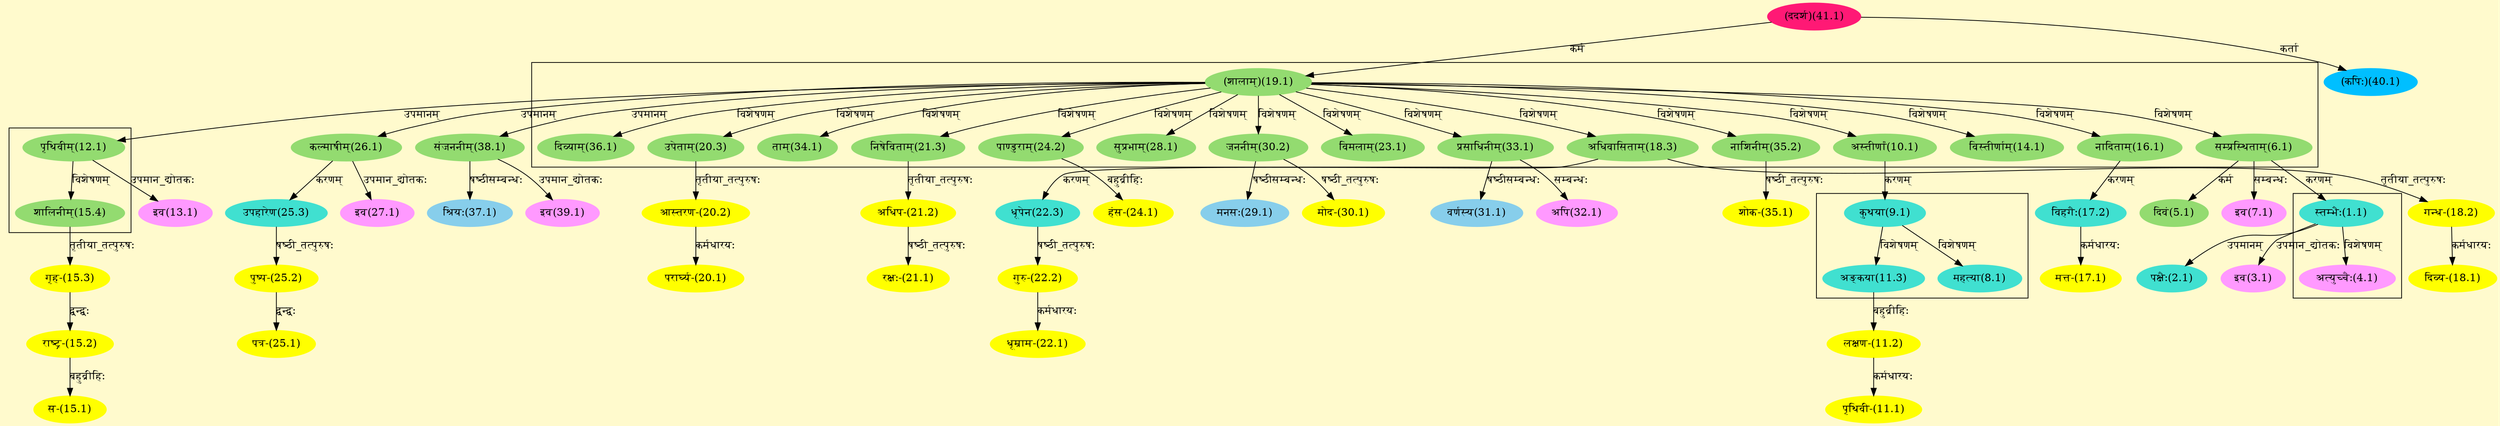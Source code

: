 digraph G{
rankdir=BT;
 compound=true;
 bgcolor="lemonchiffon1";

subgraph cluster_1{
Node4_1 [style=filled, color="#FF99FF" label = "अत्युच्चैः(4.1)"]
Node1_1 [style=filled, color="#40E0D0" label = "स्तम्भैः(1.1)"]

}

subgraph cluster_2{
Node6_1 [style=filled, color="#93DB70" label = "सम्प्रस्थिताम्(6.1)"]
Node19_1 [style=filled, color="#93DB70" label = "(शालाम्)(19.1)"]
Node10_1 [style=filled, color="#93DB70" label = "अस्तीर्णां(10.1)"]
Node14_1 [style=filled, color="#93DB70" label = "विस्तीर्णाम्(14.1)"]
Node16_1 [style=filled, color="#93DB70" label = "नादिताम्(16.1)"]
Node18_3 [style=filled, color="#93DB70" label = "अधिवासिताम्(18.3)"]
Node20_3 [style=filled, color="#93DB70" label = "उपेताम्(20.3)"]
Node21_3 [style=filled, color="#93DB70" label = "निषेविताम्(21.3)"]
Node23_1 [style=filled, color="#93DB70" label = "विमलाम्(23.1)"]
Node24_2 [style=filled, color="#93DB70" label = "पाण्डुराम्(24.2)"]
Node28_1 [style=filled, color="#93DB70" label = "सुप्रभाम्(28.1)"]
Node30_2 [style=filled, color="#93DB70" label = "जननीम्(30.2)"]
Node33_1 [style=filled, color="#93DB70" label = "प्रसाधिनीम्(33.1)"]
Node34_1 [style=filled, color="#93DB70" label = "ताम्(34.1)"]
Node35_2 [style=filled, color="#93DB70" label = "नाशिनीम्(35.2)"]
Node36_1 [style=filled, color="#93DB70" label = "दिव्याम्(36.1)"]

}

subgraph cluster_3{
Node8_1 [style=filled, color="#40E0D0" label = "महत्या(8.1)"]
Node9_1 [style=filled, color="#40E0D0" label = "कुथया(9.1)"]
Node11_3 [style=filled, color="#40E0D0" label = "अङ्कया(11.3)"]

}

subgraph cluster_4{
Node15_4 [style=filled, color="#93DB70" label = "शालिनीम्(15.4)"]
Node12_1 [style=filled, color="#93DB70" label = "पृथिवीम्(12.1)"]

}
Node1_1 [style=filled, color="#40E0D0" label = "स्तम्भैः(1.1)"]
Node6_1 [style=filled, color="#93DB70" label = "सम्प्रस्थिताम्(6.1)"]
Node2_1 [style=filled, color="#40E0D0" label = "पक्षैः(2.1)"]
Node3_1 [style=filled, color="#FF99FF" label = "इव(3.1)"]
Node5_1 [style=filled, color="#93DB70" label = "दिवं(5.1)"]
Node7_1 [style=filled, color="#FF99FF" label = "इव(7.1)"]
Node9_1 [style=filled, color="#40E0D0" label = "कुथया(9.1)"]
Node10_1 [style=filled, color="#93DB70" label = "अस्तीर्णां(10.1)"]
Node11_1 [style=filled, color="#FFFF00" label = "पृथिवी-(11.1)"]
Node11_2 [style=filled, color="#FFFF00" label = "लक्षण-(11.2)"]
Node11_3 [style=filled, color="#40E0D0" label = "अङ्कया(11.3)"]
Node12_1 [style=filled, color="#93DB70" label = "पृथिवीम्(12.1)"]
Node19_1 [style=filled, color="#93DB70" label = "(शालाम्)(19.1)"]
Node13_1 [style=filled, color="#FF99FF" label = "इव(13.1)"]
Node15_1 [style=filled, color="#FFFF00" label = "स-(15.1)"]
Node15_2 [style=filled, color="#FFFF00" label = "राष्ट्र-(15.2)"]
Node15_3 [style=filled, color="#FFFF00" label = "गृह-(15.3)"]
Node15_4 [style=filled, color="#93DB70" label = "शालिनीम्(15.4)"]
Node17_1 [style=filled, color="#FFFF00" label = "मत्त-(17.1)"]
Node17_2 [style=filled, color="#40E0D0" label = "विहगैः(17.2)"]
Node16_1 [style=filled, color="#93DB70" label = "नादिताम्(16.1)"]
Node18_1 [style=filled, color="#FFFF00" label = "दिव्य-(18.1)"]
Node18_2 [style=filled, color="#FFFF00" label = "गन्ध-(18.2)"]
Node18_3 [style=filled, color="#93DB70" label = "अधिवासिताम्(18.3)"]
Node41_1 [style=filled, color="#FF1975" label = "(ददर्श)(41.1)"]
Node20_1 [style=filled, color="#FFFF00" label = "परार्घ्य-(20.1)"]
Node20_2 [style=filled, color="#FFFF00" label = "आस्तरण-(20.2)"]
Node20_3 [style=filled, color="#93DB70" label = "उपेताम्(20.3)"]
Node21_1 [style=filled, color="#FFFF00" label = "रक्षः-(21.1)"]
Node21_2 [style=filled, color="#FFFF00" label = "अधिप-(21.2)"]
Node21_3 [style=filled, color="#93DB70" label = "निषेविताम्(21.3)"]
Node22_1 [style=filled, color="#FFFF00" label = "धूम्राम-(22.1)"]
Node22_2 [style=filled, color="#FFFF00" label = "गुरु-(22.2)"]
Node22_3 [style=filled, color="#40E0D0" label = "धूपेन(22.3)"]
Node24_1 [style=filled, color="#FFFF00" label = "हंस-(24.1)"]
Node24_2 [style=filled, color="#93DB70" label = "पाण्डुराम्(24.2)"]
Node25_1 [style=filled, color="#FFFF00" label = "पत्र-(25.1)"]
Node25_2 [style=filled, color="#FFFF00" label = "पुष्प-(25.2)"]
Node25_3 [style=filled, color="#40E0D0" label = "उपहारेण(25.3)"]
Node26_1 [style=filled, color="#93DB70" label = "कल्माषीम्(26.1)"]
Node27_1 [style=filled, color="#FF99FF" label = "इव(27.1)"]
Node29_1 [style=filled, color="#87CEEB" label = "मनसः(29.1)"]
Node30_2 [style=filled, color="#93DB70" label = "जननीम्(30.2)"]
Node30_1 [style=filled, color="#FFFF00" label = "मोद-(30.1)"]
Node31_1 [style=filled, color="#87CEEB" label = "वर्णस्य(31.1)"]
Node33_1 [style=filled, color="#93DB70" label = "प्रसाधिनीम्(33.1)"]
Node32_1 [style=filled, color="#FF99FF" label = "अपि(32.1)"]
Node35_1 [style=filled, color="#FFFF00" label = "शोक-(35.1)"]
Node35_2 [style=filled, color="#93DB70" label = "नाशिनीम्(35.2)"]
Node37_1 [style=filled, color="#87CEEB" label = "श्रियः(37.1)"]
Node38_1 [style=filled, color="#93DB70" label = "संजननीम्(38.1)"]
Node39_1 [style=filled, color="#FF99FF" label = "इव(39.1)"]
Node40_1 [style=filled, color="#00BFFF" label = "(कपिः)(40.1)"]
/* Start of Relations section */

Node1_1 -> Node6_1 [  label="करणम्"  dir="back" ]
Node2_1 -> Node1_1 [  label="उपमानम्"  dir="back" ]
Node3_1 -> Node1_1 [  label="उपमान_द्योतकः"  dir="back" ]
Node4_1 -> Node1_1 [  label="विशेषणम्"  dir="back" ]
Node5_1 -> Node6_1 [  label="कर्म"  dir="back" ]
Node6_1 -> Node19_1 [  label="विशेषणम्"  dir="back" ]
Node7_1 -> Node6_1 [  label="सम्बन्धः"  dir="back" ]
Node8_1 -> Node9_1 [  label="विशेषणम्"  dir="back" ]
Node9_1 -> Node10_1 [  label="करणम्"  dir="back" ]
Node10_1 -> Node19_1 [  label="विशेषणम्"  dir="back" ]
Node11_1 -> Node11_2 [  label="कर्मधारयः"  dir="back" ]
Node11_2 -> Node11_3 [  label="बहुव्रीहिः"  dir="back" ]
Node11_3 -> Node9_1 [  label="विशेषणम्"  dir="back" ]
Node12_1 -> Node19_1 [  label="उपमानम्"  dir="back" ]
Node13_1 -> Node12_1 [  label="उपमान_द्योतकः"  dir="back" ]
Node14_1 -> Node19_1 [  label="विशेषणम्"  dir="back" ]
Node15_1 -> Node15_2 [  label="बहुव्रीहिः"  dir="back" ]
Node15_2 -> Node15_3 [  label="द्वन्द्वः"  dir="back" ]
Node15_3 -> Node15_4 [  label="तृतीया_तत्पुरुषः"  dir="back" ]
Node15_4 -> Node12_1 [  label="विशेषणम्"  dir="back" ]
Node16_1 -> Node19_1 [  label="विशेषणम्"  dir="back" ]
Node17_1 -> Node17_2 [  label="कर्मधारयः"  dir="back" ]
Node17_2 -> Node16_1 [  label="करणम्"  dir="back" ]
Node18_1 -> Node18_2 [  label="कर्मधारयः"  dir="back" ]
Node18_2 -> Node18_3 [  label="तृतीया_तत्पुरुषः"  dir="back" ]
Node18_3 -> Node19_1 [  label="विशेषणम्"  dir="back" ]
Node19_1 -> Node41_1 [  label="कर्म"  dir="back" ]
Node20_1 -> Node20_2 [  label="कर्मधारयः"  dir="back" ]
Node20_2 -> Node20_3 [  label="तृतीया_तत्पुरुषः"  dir="back" ]
Node20_3 -> Node19_1 [  label="विशेषणम्"  dir="back" ]
Node21_1 -> Node21_2 [  label="षष्ठी_तत्पुरुषः"  dir="back" ]
Node21_2 -> Node21_3 [  label="तृतीया_तत्पुरुषः"  dir="back" ]
Node21_3 -> Node19_1 [  label="विशेषणम्"  dir="back" ]
Node22_1 -> Node22_2 [  label="कर्मधारयः"  dir="back" ]
Node22_2 -> Node22_3 [  label="षष्ठी_तत्पुरुषः"  dir="back" ]
Node22_3 -> Node18_3 [  label="करणम्"  dir="back" ]
Node23_1 -> Node19_1 [  label="विशेषणम्"  dir="back" ]
Node24_1 -> Node24_2 [  label="बहुव्रीहिः"  dir="back" ]
Node24_2 -> Node19_1 [  label="विशेषणम्"  dir="back" ]
Node25_1 -> Node25_2 [  label="द्वन्द्वः"  dir="back" ]
Node25_2 -> Node25_3 [  label="षष्ठी_तत्पुरुषः"  dir="back" ]
Node25_3 -> Node26_1 [  label="करणम्"  dir="back" ]
Node26_1 -> Node19_1 [  label="उपमानम्"  dir="back" ]
Node27_1 -> Node26_1 [  label="उपमान_द्योतकः"  dir="back" ]
Node28_1 -> Node19_1 [  label="विशेषणम्"  dir="back" ]
Node29_1 -> Node30_2 [  label="षष्ठीसम्बन्धः"  dir="back" ]
Node30_1 -> Node30_2 [  label="षष्ठी_तत्पुरुषः"  dir="back" ]
Node30_2 -> Node19_1 [  label="विशेषणम्"  dir="back" ]
Node31_1 -> Node33_1 [  label="षष्ठीसम्बन्धः"  dir="back" ]
Node32_1 -> Node33_1 [  label="सम्बन्धः"  dir="back" ]
Node33_1 -> Node19_1 [  label="विशेषणम्"  dir="back" ]
Node34_1 -> Node19_1 [  label="विशेषणम्"  dir="back" ]
Node35_1 -> Node35_2 [  label="षष्ठी_तत्पुरुषः"  dir="back" ]
Node35_2 -> Node19_1 [  label="विशेषणम्"  dir="back" ]
Node36_1 -> Node19_1 [  label="विशेषणम्"  dir="back" ]
Node37_1 -> Node38_1 [  label="षष्ठीसम्बन्धः"  dir="back" ]
Node38_1 -> Node19_1 [  label="उपमानम्"  dir="back" ]
Node39_1 -> Node38_1 [  label="उपमान_द्योतकः"  dir="back" ]
Node40_1 -> Node41_1 [  label="कर्ता"  dir="back" ]
}
